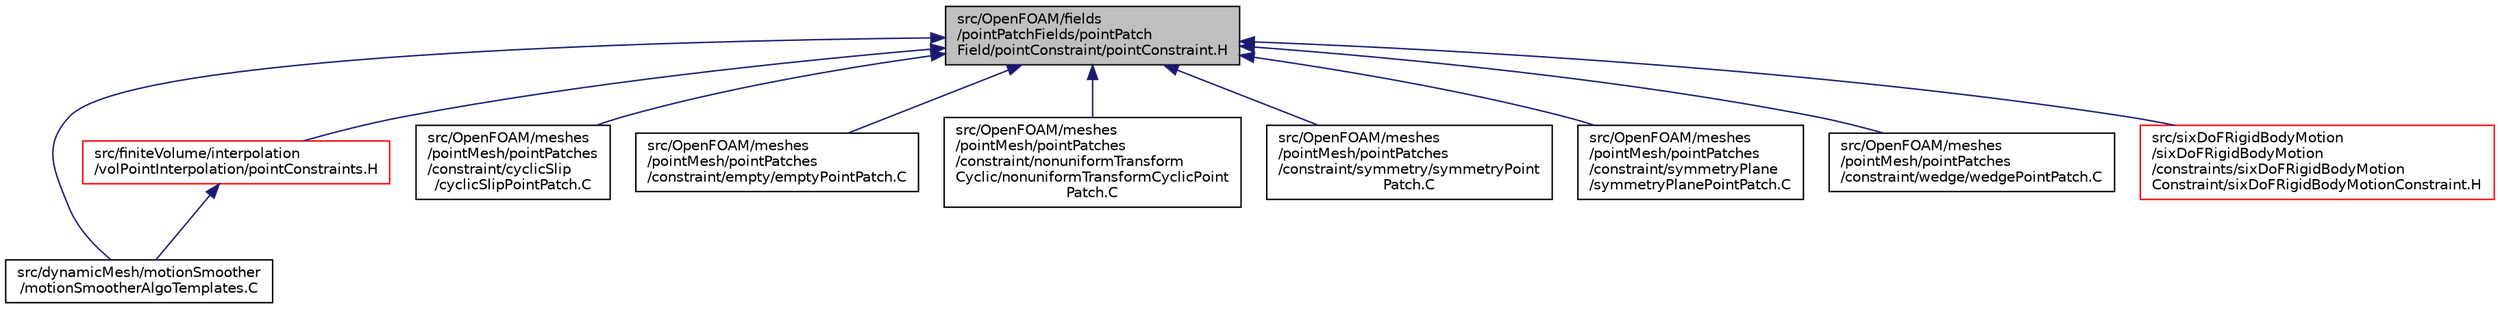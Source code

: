 digraph "src/OpenFOAM/fields/pointPatchFields/pointPatchField/pointConstraint/pointConstraint.H"
{
  bgcolor="transparent";
  edge [fontname="Helvetica",fontsize="10",labelfontname="Helvetica",labelfontsize="10"];
  node [fontname="Helvetica",fontsize="10",shape=record];
  Node1 [label="src/OpenFOAM/fields\l/pointPatchFields/pointPatch\lField/pointConstraint/pointConstraint.H",height=0.2,width=0.4,color="black", fillcolor="grey75", style="filled", fontcolor="black"];
  Node1 -> Node2 [dir="back",color="midnightblue",fontsize="10",style="solid",fontname="Helvetica"];
  Node2 [label="src/dynamicMesh/motionSmoother\l/motionSmootherAlgoTemplates.C",height=0.2,width=0.4,color="black",URL="$a04956.html"];
  Node1 -> Node3 [dir="back",color="midnightblue",fontsize="10",style="solid",fontname="Helvetica"];
  Node3 [label="src/finiteVolume/interpolation\l/volPointInterpolation/pointConstraints.H",height=0.2,width=0.4,color="red",URL="$a06310.html"];
  Node3 -> Node2 [dir="back",color="midnightblue",fontsize="10",style="solid",fontname="Helvetica"];
  Node1 -> Node4 [dir="back",color="midnightblue",fontsize="10",style="solid",fontname="Helvetica"];
  Node4 [label="src/OpenFOAM/meshes\l/pointMesh/pointPatches\l/constraint/cyclicSlip\l/cyclicSlipPointPatch.C",height=0.2,width=0.4,color="black",URL="$a08888.html"];
  Node1 -> Node5 [dir="back",color="midnightblue",fontsize="10",style="solid",fontname="Helvetica"];
  Node5 [label="src/OpenFOAM/meshes\l/pointMesh/pointPatches\l/constraint/empty/emptyPointPatch.C",height=0.2,width=0.4,color="black",URL="$a08890.html"];
  Node1 -> Node6 [dir="back",color="midnightblue",fontsize="10",style="solid",fontname="Helvetica"];
  Node6 [label="src/OpenFOAM/meshes\l/pointMesh/pointPatches\l/constraint/nonuniformTransform\lCyclic/nonuniformTransformCyclicPoint\lPatch.C",height=0.2,width=0.4,color="black",URL="$a08892.html"];
  Node1 -> Node7 [dir="back",color="midnightblue",fontsize="10",style="solid",fontname="Helvetica"];
  Node7 [label="src/OpenFOAM/meshes\l/pointMesh/pointPatches\l/constraint/symmetry/symmetryPoint\lPatch.C",height=0.2,width=0.4,color="black",URL="$a08898.html"];
  Node1 -> Node8 [dir="back",color="midnightblue",fontsize="10",style="solid",fontname="Helvetica"];
  Node8 [label="src/OpenFOAM/meshes\l/pointMesh/pointPatches\l/constraint/symmetryPlane\l/symmetryPlanePointPatch.C",height=0.2,width=0.4,color="black",URL="$a08900.html"];
  Node1 -> Node9 [dir="back",color="midnightblue",fontsize="10",style="solid",fontname="Helvetica"];
  Node9 [label="src/OpenFOAM/meshes\l/pointMesh/pointPatches\l/constraint/wedge/wedgePointPatch.C",height=0.2,width=0.4,color="black",URL="$a08902.html"];
  Node1 -> Node10 [dir="back",color="midnightblue",fontsize="10",style="solid",fontname="Helvetica"];
  Node10 [label="src/sixDoFRigidBodyMotion\l/sixDoFRigidBodyMotion\l/constraints/sixDoFRigidBodyMotion\lConstraint/sixDoFRigidBodyMotionConstraint.H",height=0.2,width=0.4,color="red",URL="$a09938.html"];
}
